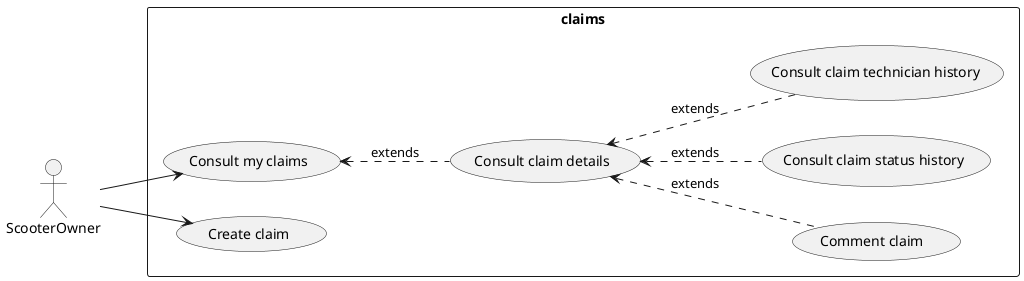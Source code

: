 @startuml claims_use_case_sprint_1
left to right direction
skinparam packageStyle rect
skinparam shadowing false

actor ScooterOwner as so


package claims {
( Comment claim  ) as mgcc
( Consult claim details ) as mgccd
( Consult claim status history ) as mgccds
( Consult claim technician history ) as mgccdt
( Consult my claims ) as cmc
( Create claim ) as cc

}

left to right direction


so --> cc
so --> cmc
mgccd <.. mgccds : extends
mgccd <.. mgccdt : extends
cmc <.. mgccd : extends
mgccd <.. mgcc :extends

@enduml